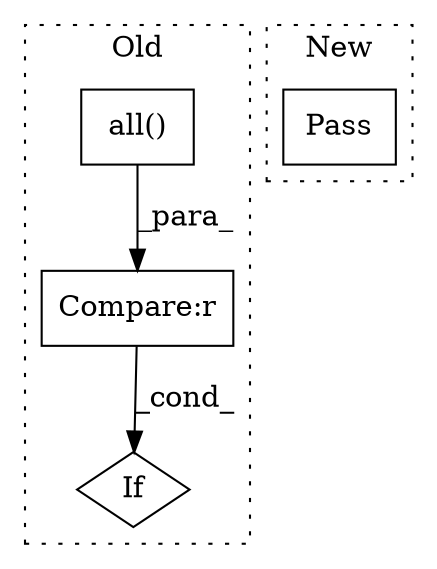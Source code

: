 digraph G {
subgraph cluster0 {
1 [label="all()" a="75" s="2747" l="25" shape="box"];
3 [label="If" a="96" s="2718" l="3" shape="diamond"];
4 [label="Compare:r" a="40" s="2721" l="51" shape="box"];
label = "Old";
style="dotted";
}
subgraph cluster1 {
2 [label="Pass" a="62" s="2340" l="4" shape="box"];
label = "New";
style="dotted";
}
1 -> 4 [label="_para_"];
4 -> 3 [label="_cond_"];
}